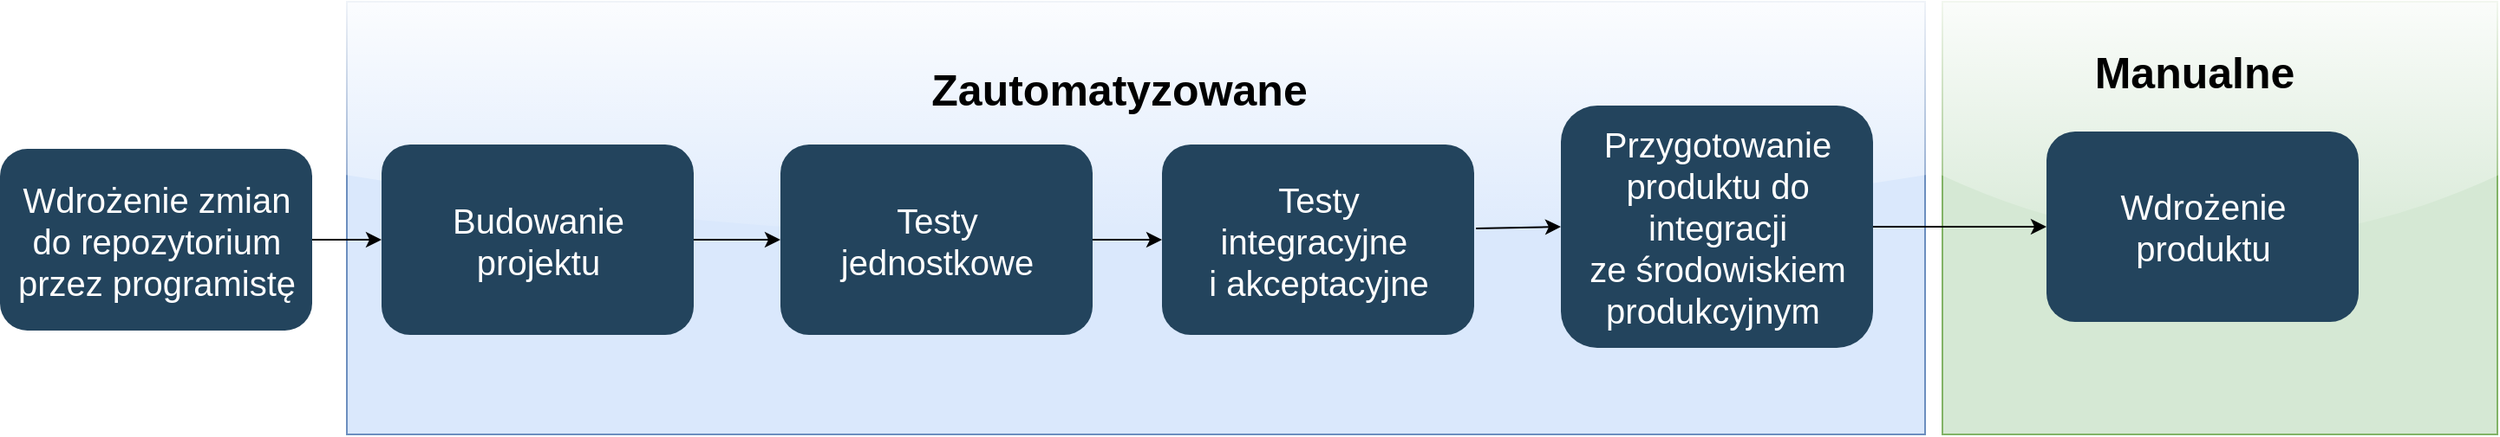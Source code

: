 <mxfile version="12.3.8" type="device" pages="1"><diagram id="6a731a19-8d31-9384-78a2-239565b7b9f0" name="Page-1"><mxGraphModel dx="2062" dy="772" grid="1" gridSize="10" guides="1" tooltips="1" connect="1" arrows="1" fold="1" page="1" pageScale="1" pageWidth="1500" pageHeight="350" background="#ffffff" math="0" shadow="0"><root><mxCell id="0"/><mxCell id="1" parent="0"/><mxCell id="JGqyg9NFN7OV4EGIwQmC-154" value="" style="rounded=0;whiteSpace=wrap;html=1;glass=1;fillColor=#d5e8d4;strokeColor=#82b366;" vertex="1" parent="1"><mxGeometry x="1130" y="420" width="320" height="250" as="geometry"/></mxCell><mxCell id="JGqyg9NFN7OV4EGIwQmC-152" value="" style="rounded=0;whiteSpace=wrap;html=1;fillColor=#dae8fc;strokeColor=#6c8ebf;glass=1;" vertex="1" parent="1"><mxGeometry x="210" y="420" width="910" height="250" as="geometry"/></mxCell><mxCell id="90" value="&lt;font color=&quot;#ffffff&quot; style=&quot;font-size: 20px&quot;&gt;Wdrożenie zmian &lt;br&gt;do repozytorium &lt;br&gt;przez programistę&lt;/font&gt;" style="rounded=1;fillColor=#23445D;strokeColor=none;strokeWidth=2;fontFamily=Helvetica;html=1;gradientColor=none;" parent="1" vertex="1"><mxGeometry x="10" y="505" width="180" height="105" as="geometry"/></mxCell><mxCell id="91" value="&lt;font style=&quot;font-size: 20px&quot; color=&quot;#ffffff&quot;&gt;Budowanie&lt;br&gt;projektu&lt;/font&gt;" style="rounded=1;fillColor=#23445D;strokeColor=none;strokeWidth=2;fontFamily=Helvetica;html=1;gradientColor=none;" parent="1" vertex="1"><mxGeometry x="230" y="502.5" width="180" height="110" as="geometry"/></mxCell><mxCell id="JGqyg9NFN7OV4EGIwQmC-143" value="&lt;font color=&quot;#ffffff&quot;&gt;&lt;span style=&quot;font-size: 20px&quot;&gt;Testy &lt;br&gt;jednostkowe&lt;/span&gt;&lt;/font&gt;" style="rounded=1;fillColor=#23445D;strokeColor=none;strokeWidth=2;fontFamily=Helvetica;html=1;gradientColor=none;" vertex="1" parent="1"><mxGeometry x="460" y="502.5" width="180" height="110" as="geometry"/></mxCell><mxCell id="JGqyg9NFN7OV4EGIwQmC-144" value="&lt;font color=&quot;#ffffff&quot;&gt;&lt;span style=&quot;font-size: 20px&quot;&gt;Testy &lt;br&gt;integracyjne&amp;nbsp;&lt;br&gt;i akceptacyjne&lt;br&gt;&lt;/span&gt;&lt;/font&gt;" style="rounded=1;fillColor=#23445D;strokeColor=none;strokeWidth=2;fontFamily=Helvetica;html=1;gradientColor=none;" vertex="1" parent="1"><mxGeometry x="680" y="502.5" width="180" height="110" as="geometry"/></mxCell><mxCell id="JGqyg9NFN7OV4EGIwQmC-145" value="&lt;font color=&quot;#ffffff&quot;&gt;&lt;span style=&quot;font-size: 20px&quot;&gt;Przygotowanie&lt;br&gt;produktu do &lt;br&gt;integracji &lt;br&gt;ze środowiskiem&lt;br&gt;produkcyjnym&amp;nbsp;&lt;br&gt;&lt;/span&gt;&lt;/font&gt;" style="rounded=1;fillColor=#23445D;strokeColor=none;strokeWidth=2;fontFamily=Helvetica;html=1;gradientColor=none;" vertex="1" parent="1"><mxGeometry x="910" y="480" width="180" height="140" as="geometry"/></mxCell><mxCell id="JGqyg9NFN7OV4EGIwQmC-146" value="" style="endArrow=classic;html=1;entryX=0;entryY=0.5;entryDx=0;entryDy=0;exitX=1;exitY=0.5;exitDx=0;exitDy=0;" edge="1" parent="1" source="90" target="91"><mxGeometry width="50" height="50" relative="1" as="geometry"><mxPoint x="10" y="700" as="sourcePoint"/><mxPoint x="60" y="650" as="targetPoint"/></mxGeometry></mxCell><mxCell id="JGqyg9NFN7OV4EGIwQmC-147" value="" style="endArrow=classic;html=1;entryX=0;entryY=0.5;entryDx=0;entryDy=0;exitX=1;exitY=0.5;exitDx=0;exitDy=0;" edge="1" parent="1" source="91" target="JGqyg9NFN7OV4EGIwQmC-143"><mxGeometry width="50" height="50" relative="1" as="geometry"><mxPoint x="400" y="670" as="sourcePoint"/><mxPoint x="460" y="670" as="targetPoint"/></mxGeometry></mxCell><mxCell id="JGqyg9NFN7OV4EGIwQmC-148" value="" style="endArrow=classic;html=1;entryX=0;entryY=0.5;entryDx=0;entryDy=0;exitX=1;exitY=0.5;exitDx=0;exitDy=0;" edge="1" parent="1" source="JGqyg9NFN7OV4EGIwQmC-143" target="JGqyg9NFN7OV4EGIwQmC-144"><mxGeometry width="50" height="50" relative="1" as="geometry"><mxPoint x="220" y="740" as="sourcePoint"/><mxPoint x="280" y="740" as="targetPoint"/></mxGeometry></mxCell><mxCell id="JGqyg9NFN7OV4EGIwQmC-149" value="" style="endArrow=classic;html=1;entryX=0;entryY=0.5;entryDx=0;entryDy=0;exitX=1.006;exitY=0.441;exitDx=0;exitDy=0;exitPerimeter=0;" edge="1" parent="1" source="JGqyg9NFN7OV4EGIwQmC-144" target="JGqyg9NFN7OV4EGIwQmC-145"><mxGeometry width="50" height="50" relative="1" as="geometry"><mxPoint x="320" y="870" as="sourcePoint"/><mxPoint x="380" y="870" as="targetPoint"/></mxGeometry></mxCell><mxCell id="JGqyg9NFN7OV4EGIwQmC-150" value="&lt;font color=&quot;#ffffff&quot;&gt;&lt;span style=&quot;font-size: 20px&quot;&gt;Wdrożenie &lt;br&gt;produktu&lt;/span&gt;&lt;/font&gt;" style="rounded=1;fillColor=#23445D;strokeColor=none;strokeWidth=2;fontFamily=Helvetica;html=1;gradientColor=none;" vertex="1" parent="1"><mxGeometry x="1190" y="495" width="180" height="110" as="geometry"/></mxCell><mxCell id="JGqyg9NFN7OV4EGIwQmC-151" value="" style="endArrow=classic;html=1;entryX=0;entryY=0.5;entryDx=0;entryDy=0;exitX=1;exitY=0.5;exitDx=0;exitDy=0;" edge="1" parent="1" source="JGqyg9NFN7OV4EGIwQmC-145" target="JGqyg9NFN7OV4EGIwQmC-150"><mxGeometry width="50" height="50" relative="1" as="geometry"><mxPoint x="10" y="690" as="sourcePoint"/><mxPoint x="60" y="640" as="targetPoint"/><Array as="points"/></mxGeometry></mxCell><mxCell id="JGqyg9NFN7OV4EGIwQmC-153" value="&lt;b&gt;&lt;font style=&quot;font-size: 25px&quot;&gt;Zautomatyzowane&lt;/font&gt;&lt;/b&gt;" style="text;html=1;align=center;verticalAlign=middle;resizable=0;points=[];;autosize=1;" vertex="1" parent="1"><mxGeometry x="540" y="460" width="230" height="20" as="geometry"/></mxCell><mxCell id="JGqyg9NFN7OV4EGIwQmC-155" value="&lt;b&gt;&lt;font style=&quot;font-size: 25px&quot;&gt;Manualne&lt;/font&gt;&lt;/b&gt;" style="text;html=1;align=center;verticalAlign=middle;resizable=0;points=[];;autosize=1;" vertex="1" parent="1"><mxGeometry x="1210" y="450" width="130" height="20" as="geometry"/></mxCell></root></mxGraphModel></diagram></mxfile>